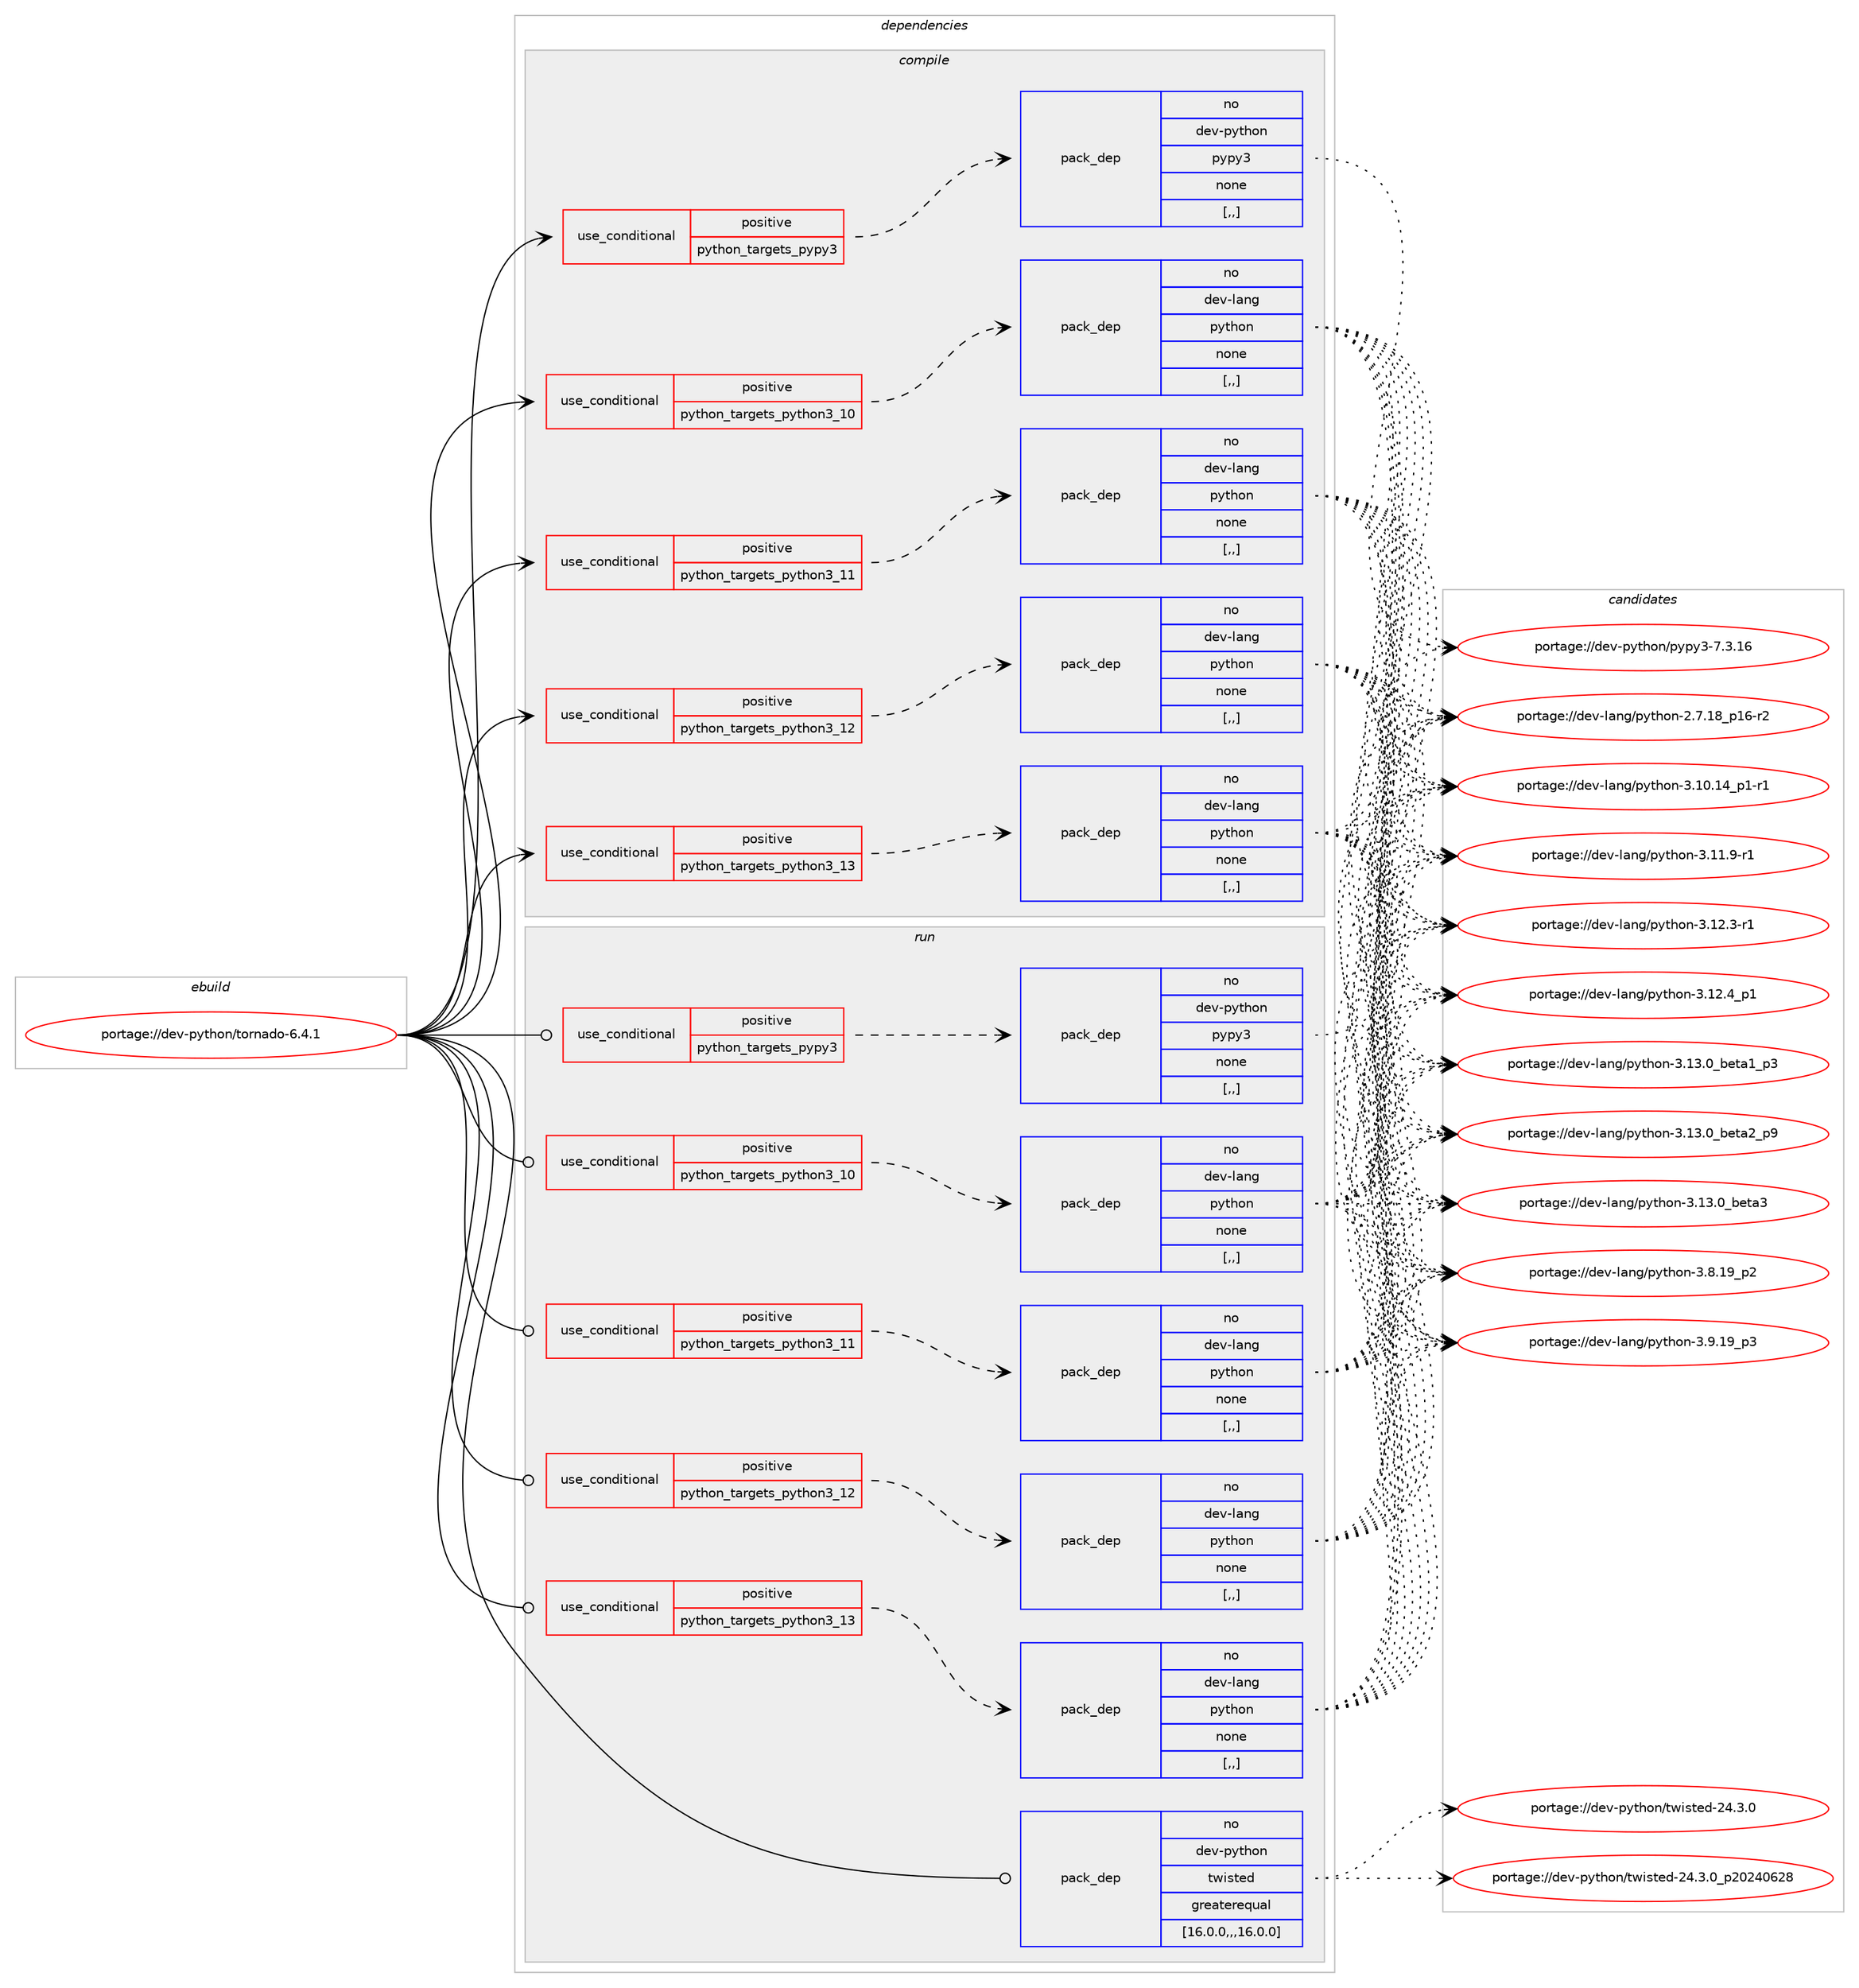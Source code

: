 digraph prolog {

# *************
# Graph options
# *************

newrank=true;
concentrate=true;
compound=true;
graph [rankdir=LR,fontname=Helvetica,fontsize=10,ranksep=1.5];#, ranksep=2.5, nodesep=0.2];
edge  [arrowhead=vee];
node  [fontname=Helvetica,fontsize=10];

# **********
# The ebuild
# **********

subgraph cluster_leftcol {
color=gray;
rank=same;
label=<<i>ebuild</i>>;
id [label="portage://dev-python/tornado-6.4.1", color=red, width=4, href="../dev-python/tornado-6.4.1.svg"];
}

# ****************
# The dependencies
# ****************

subgraph cluster_midcol {
color=gray;
label=<<i>dependencies</i>>;
subgraph cluster_compile {
fillcolor="#eeeeee";
style=filled;
label=<<i>compile</i>>;
subgraph cond39213 {
dependency161598 [label=<<TABLE BORDER="0" CELLBORDER="1" CELLSPACING="0" CELLPADDING="4"><TR><TD ROWSPAN="3" CELLPADDING="10">use_conditional</TD></TR><TR><TD>positive</TD></TR><TR><TD>python_targets_pypy3</TD></TR></TABLE>>, shape=none, color=red];
subgraph pack121147 {
dependency161599 [label=<<TABLE BORDER="0" CELLBORDER="1" CELLSPACING="0" CELLPADDING="4" WIDTH="220"><TR><TD ROWSPAN="6" CELLPADDING="30">pack_dep</TD></TR><TR><TD WIDTH="110">no</TD></TR><TR><TD>dev-python</TD></TR><TR><TD>pypy3</TD></TR><TR><TD>none</TD></TR><TR><TD>[,,]</TD></TR></TABLE>>, shape=none, color=blue];
}
dependency161598:e -> dependency161599:w [weight=20,style="dashed",arrowhead="vee"];
}
id:e -> dependency161598:w [weight=20,style="solid",arrowhead="vee"];
subgraph cond39214 {
dependency161600 [label=<<TABLE BORDER="0" CELLBORDER="1" CELLSPACING="0" CELLPADDING="4"><TR><TD ROWSPAN="3" CELLPADDING="10">use_conditional</TD></TR><TR><TD>positive</TD></TR><TR><TD>python_targets_python3_10</TD></TR></TABLE>>, shape=none, color=red];
subgraph pack121148 {
dependency161601 [label=<<TABLE BORDER="0" CELLBORDER="1" CELLSPACING="0" CELLPADDING="4" WIDTH="220"><TR><TD ROWSPAN="6" CELLPADDING="30">pack_dep</TD></TR><TR><TD WIDTH="110">no</TD></TR><TR><TD>dev-lang</TD></TR><TR><TD>python</TD></TR><TR><TD>none</TD></TR><TR><TD>[,,]</TD></TR></TABLE>>, shape=none, color=blue];
}
dependency161600:e -> dependency161601:w [weight=20,style="dashed",arrowhead="vee"];
}
id:e -> dependency161600:w [weight=20,style="solid",arrowhead="vee"];
subgraph cond39215 {
dependency161602 [label=<<TABLE BORDER="0" CELLBORDER="1" CELLSPACING="0" CELLPADDING="4"><TR><TD ROWSPAN="3" CELLPADDING="10">use_conditional</TD></TR><TR><TD>positive</TD></TR><TR><TD>python_targets_python3_11</TD></TR></TABLE>>, shape=none, color=red];
subgraph pack121149 {
dependency161603 [label=<<TABLE BORDER="0" CELLBORDER="1" CELLSPACING="0" CELLPADDING="4" WIDTH="220"><TR><TD ROWSPAN="6" CELLPADDING="30">pack_dep</TD></TR><TR><TD WIDTH="110">no</TD></TR><TR><TD>dev-lang</TD></TR><TR><TD>python</TD></TR><TR><TD>none</TD></TR><TR><TD>[,,]</TD></TR></TABLE>>, shape=none, color=blue];
}
dependency161602:e -> dependency161603:w [weight=20,style="dashed",arrowhead="vee"];
}
id:e -> dependency161602:w [weight=20,style="solid",arrowhead="vee"];
subgraph cond39216 {
dependency161604 [label=<<TABLE BORDER="0" CELLBORDER="1" CELLSPACING="0" CELLPADDING="4"><TR><TD ROWSPAN="3" CELLPADDING="10">use_conditional</TD></TR><TR><TD>positive</TD></TR><TR><TD>python_targets_python3_12</TD></TR></TABLE>>, shape=none, color=red];
subgraph pack121150 {
dependency161605 [label=<<TABLE BORDER="0" CELLBORDER="1" CELLSPACING="0" CELLPADDING="4" WIDTH="220"><TR><TD ROWSPAN="6" CELLPADDING="30">pack_dep</TD></TR><TR><TD WIDTH="110">no</TD></TR><TR><TD>dev-lang</TD></TR><TR><TD>python</TD></TR><TR><TD>none</TD></TR><TR><TD>[,,]</TD></TR></TABLE>>, shape=none, color=blue];
}
dependency161604:e -> dependency161605:w [weight=20,style="dashed",arrowhead="vee"];
}
id:e -> dependency161604:w [weight=20,style="solid",arrowhead="vee"];
subgraph cond39217 {
dependency161606 [label=<<TABLE BORDER="0" CELLBORDER="1" CELLSPACING="0" CELLPADDING="4"><TR><TD ROWSPAN="3" CELLPADDING="10">use_conditional</TD></TR><TR><TD>positive</TD></TR><TR><TD>python_targets_python3_13</TD></TR></TABLE>>, shape=none, color=red];
subgraph pack121151 {
dependency161607 [label=<<TABLE BORDER="0" CELLBORDER="1" CELLSPACING="0" CELLPADDING="4" WIDTH="220"><TR><TD ROWSPAN="6" CELLPADDING="30">pack_dep</TD></TR><TR><TD WIDTH="110">no</TD></TR><TR><TD>dev-lang</TD></TR><TR><TD>python</TD></TR><TR><TD>none</TD></TR><TR><TD>[,,]</TD></TR></TABLE>>, shape=none, color=blue];
}
dependency161606:e -> dependency161607:w [weight=20,style="dashed",arrowhead="vee"];
}
id:e -> dependency161606:w [weight=20,style="solid",arrowhead="vee"];
}
subgraph cluster_compileandrun {
fillcolor="#eeeeee";
style=filled;
label=<<i>compile and run</i>>;
}
subgraph cluster_run {
fillcolor="#eeeeee";
style=filled;
label=<<i>run</i>>;
subgraph cond39218 {
dependency161608 [label=<<TABLE BORDER="0" CELLBORDER="1" CELLSPACING="0" CELLPADDING="4"><TR><TD ROWSPAN="3" CELLPADDING="10">use_conditional</TD></TR><TR><TD>positive</TD></TR><TR><TD>python_targets_pypy3</TD></TR></TABLE>>, shape=none, color=red];
subgraph pack121152 {
dependency161609 [label=<<TABLE BORDER="0" CELLBORDER="1" CELLSPACING="0" CELLPADDING="4" WIDTH="220"><TR><TD ROWSPAN="6" CELLPADDING="30">pack_dep</TD></TR><TR><TD WIDTH="110">no</TD></TR><TR><TD>dev-python</TD></TR><TR><TD>pypy3</TD></TR><TR><TD>none</TD></TR><TR><TD>[,,]</TD></TR></TABLE>>, shape=none, color=blue];
}
dependency161608:e -> dependency161609:w [weight=20,style="dashed",arrowhead="vee"];
}
id:e -> dependency161608:w [weight=20,style="solid",arrowhead="odot"];
subgraph cond39219 {
dependency161610 [label=<<TABLE BORDER="0" CELLBORDER="1" CELLSPACING="0" CELLPADDING="4"><TR><TD ROWSPAN="3" CELLPADDING="10">use_conditional</TD></TR><TR><TD>positive</TD></TR><TR><TD>python_targets_python3_10</TD></TR></TABLE>>, shape=none, color=red];
subgraph pack121153 {
dependency161611 [label=<<TABLE BORDER="0" CELLBORDER="1" CELLSPACING="0" CELLPADDING="4" WIDTH="220"><TR><TD ROWSPAN="6" CELLPADDING="30">pack_dep</TD></TR><TR><TD WIDTH="110">no</TD></TR><TR><TD>dev-lang</TD></TR><TR><TD>python</TD></TR><TR><TD>none</TD></TR><TR><TD>[,,]</TD></TR></TABLE>>, shape=none, color=blue];
}
dependency161610:e -> dependency161611:w [weight=20,style="dashed",arrowhead="vee"];
}
id:e -> dependency161610:w [weight=20,style="solid",arrowhead="odot"];
subgraph cond39220 {
dependency161612 [label=<<TABLE BORDER="0" CELLBORDER="1" CELLSPACING="0" CELLPADDING="4"><TR><TD ROWSPAN="3" CELLPADDING="10">use_conditional</TD></TR><TR><TD>positive</TD></TR><TR><TD>python_targets_python3_11</TD></TR></TABLE>>, shape=none, color=red];
subgraph pack121154 {
dependency161613 [label=<<TABLE BORDER="0" CELLBORDER="1" CELLSPACING="0" CELLPADDING="4" WIDTH="220"><TR><TD ROWSPAN="6" CELLPADDING="30">pack_dep</TD></TR><TR><TD WIDTH="110">no</TD></TR><TR><TD>dev-lang</TD></TR><TR><TD>python</TD></TR><TR><TD>none</TD></TR><TR><TD>[,,]</TD></TR></TABLE>>, shape=none, color=blue];
}
dependency161612:e -> dependency161613:w [weight=20,style="dashed",arrowhead="vee"];
}
id:e -> dependency161612:w [weight=20,style="solid",arrowhead="odot"];
subgraph cond39221 {
dependency161614 [label=<<TABLE BORDER="0" CELLBORDER="1" CELLSPACING="0" CELLPADDING="4"><TR><TD ROWSPAN="3" CELLPADDING="10">use_conditional</TD></TR><TR><TD>positive</TD></TR><TR><TD>python_targets_python3_12</TD></TR></TABLE>>, shape=none, color=red];
subgraph pack121155 {
dependency161615 [label=<<TABLE BORDER="0" CELLBORDER="1" CELLSPACING="0" CELLPADDING="4" WIDTH="220"><TR><TD ROWSPAN="6" CELLPADDING="30">pack_dep</TD></TR><TR><TD WIDTH="110">no</TD></TR><TR><TD>dev-lang</TD></TR><TR><TD>python</TD></TR><TR><TD>none</TD></TR><TR><TD>[,,]</TD></TR></TABLE>>, shape=none, color=blue];
}
dependency161614:e -> dependency161615:w [weight=20,style="dashed",arrowhead="vee"];
}
id:e -> dependency161614:w [weight=20,style="solid",arrowhead="odot"];
subgraph cond39222 {
dependency161616 [label=<<TABLE BORDER="0" CELLBORDER="1" CELLSPACING="0" CELLPADDING="4"><TR><TD ROWSPAN="3" CELLPADDING="10">use_conditional</TD></TR><TR><TD>positive</TD></TR><TR><TD>python_targets_python3_13</TD></TR></TABLE>>, shape=none, color=red];
subgraph pack121156 {
dependency161617 [label=<<TABLE BORDER="0" CELLBORDER="1" CELLSPACING="0" CELLPADDING="4" WIDTH="220"><TR><TD ROWSPAN="6" CELLPADDING="30">pack_dep</TD></TR><TR><TD WIDTH="110">no</TD></TR><TR><TD>dev-lang</TD></TR><TR><TD>python</TD></TR><TR><TD>none</TD></TR><TR><TD>[,,]</TD></TR></TABLE>>, shape=none, color=blue];
}
dependency161616:e -> dependency161617:w [weight=20,style="dashed",arrowhead="vee"];
}
id:e -> dependency161616:w [weight=20,style="solid",arrowhead="odot"];
subgraph pack121157 {
dependency161618 [label=<<TABLE BORDER="0" CELLBORDER="1" CELLSPACING="0" CELLPADDING="4" WIDTH="220"><TR><TD ROWSPAN="6" CELLPADDING="30">pack_dep</TD></TR><TR><TD WIDTH="110">no</TD></TR><TR><TD>dev-python</TD></TR><TR><TD>twisted</TD></TR><TR><TD>greaterequal</TD></TR><TR><TD>[16.0.0,,,16.0.0]</TD></TR></TABLE>>, shape=none, color=blue];
}
id:e -> dependency161618:w [weight=20,style="solid",arrowhead="odot"];
}
}

# **************
# The candidates
# **************

subgraph cluster_choices {
rank=same;
color=gray;
label=<<i>candidates</i>>;

subgraph choice121147 {
color=black;
nodesep=1;
choice10010111845112121116104111110471121211121215145554651464954 [label="portage://dev-python/pypy3-7.3.16", color=red, width=4,href="../dev-python/pypy3-7.3.16.svg"];
dependency161599:e -> choice10010111845112121116104111110471121211121215145554651464954:w [style=dotted,weight="100"];
}
subgraph choice121148 {
color=black;
nodesep=1;
choice100101118451089711010347112121116104111110455046554649569511249544511450 [label="portage://dev-lang/python-2.7.18_p16-r2", color=red, width=4,href="../dev-lang/python-2.7.18_p16-r2.svg"];
choice100101118451089711010347112121116104111110455146494846495295112494511449 [label="portage://dev-lang/python-3.10.14_p1-r1", color=red, width=4,href="../dev-lang/python-3.10.14_p1-r1.svg"];
choice100101118451089711010347112121116104111110455146494946574511449 [label="portage://dev-lang/python-3.11.9-r1", color=red, width=4,href="../dev-lang/python-3.11.9-r1.svg"];
choice100101118451089711010347112121116104111110455146495046514511449 [label="portage://dev-lang/python-3.12.3-r1", color=red, width=4,href="../dev-lang/python-3.12.3-r1.svg"];
choice100101118451089711010347112121116104111110455146495046529511249 [label="portage://dev-lang/python-3.12.4_p1", color=red, width=4,href="../dev-lang/python-3.12.4_p1.svg"];
choice10010111845108971101034711212111610411111045514649514648959810111697499511251 [label="portage://dev-lang/python-3.13.0_beta1_p3", color=red, width=4,href="../dev-lang/python-3.13.0_beta1_p3.svg"];
choice10010111845108971101034711212111610411111045514649514648959810111697509511257 [label="portage://dev-lang/python-3.13.0_beta2_p9", color=red, width=4,href="../dev-lang/python-3.13.0_beta2_p9.svg"];
choice1001011184510897110103471121211161041111104551464951464895981011169751 [label="portage://dev-lang/python-3.13.0_beta3", color=red, width=4,href="../dev-lang/python-3.13.0_beta3.svg"];
choice100101118451089711010347112121116104111110455146564649579511250 [label="portage://dev-lang/python-3.8.19_p2", color=red, width=4,href="../dev-lang/python-3.8.19_p2.svg"];
choice100101118451089711010347112121116104111110455146574649579511251 [label="portage://dev-lang/python-3.9.19_p3", color=red, width=4,href="../dev-lang/python-3.9.19_p3.svg"];
dependency161601:e -> choice100101118451089711010347112121116104111110455046554649569511249544511450:w [style=dotted,weight="100"];
dependency161601:e -> choice100101118451089711010347112121116104111110455146494846495295112494511449:w [style=dotted,weight="100"];
dependency161601:e -> choice100101118451089711010347112121116104111110455146494946574511449:w [style=dotted,weight="100"];
dependency161601:e -> choice100101118451089711010347112121116104111110455146495046514511449:w [style=dotted,weight="100"];
dependency161601:e -> choice100101118451089711010347112121116104111110455146495046529511249:w [style=dotted,weight="100"];
dependency161601:e -> choice10010111845108971101034711212111610411111045514649514648959810111697499511251:w [style=dotted,weight="100"];
dependency161601:e -> choice10010111845108971101034711212111610411111045514649514648959810111697509511257:w [style=dotted,weight="100"];
dependency161601:e -> choice1001011184510897110103471121211161041111104551464951464895981011169751:w [style=dotted,weight="100"];
dependency161601:e -> choice100101118451089711010347112121116104111110455146564649579511250:w [style=dotted,weight="100"];
dependency161601:e -> choice100101118451089711010347112121116104111110455146574649579511251:w [style=dotted,weight="100"];
}
subgraph choice121149 {
color=black;
nodesep=1;
choice100101118451089711010347112121116104111110455046554649569511249544511450 [label="portage://dev-lang/python-2.7.18_p16-r2", color=red, width=4,href="../dev-lang/python-2.7.18_p16-r2.svg"];
choice100101118451089711010347112121116104111110455146494846495295112494511449 [label="portage://dev-lang/python-3.10.14_p1-r1", color=red, width=4,href="../dev-lang/python-3.10.14_p1-r1.svg"];
choice100101118451089711010347112121116104111110455146494946574511449 [label="portage://dev-lang/python-3.11.9-r1", color=red, width=4,href="../dev-lang/python-3.11.9-r1.svg"];
choice100101118451089711010347112121116104111110455146495046514511449 [label="portage://dev-lang/python-3.12.3-r1", color=red, width=4,href="../dev-lang/python-3.12.3-r1.svg"];
choice100101118451089711010347112121116104111110455146495046529511249 [label="portage://dev-lang/python-3.12.4_p1", color=red, width=4,href="../dev-lang/python-3.12.4_p1.svg"];
choice10010111845108971101034711212111610411111045514649514648959810111697499511251 [label="portage://dev-lang/python-3.13.0_beta1_p3", color=red, width=4,href="../dev-lang/python-3.13.0_beta1_p3.svg"];
choice10010111845108971101034711212111610411111045514649514648959810111697509511257 [label="portage://dev-lang/python-3.13.0_beta2_p9", color=red, width=4,href="../dev-lang/python-3.13.0_beta2_p9.svg"];
choice1001011184510897110103471121211161041111104551464951464895981011169751 [label="portage://dev-lang/python-3.13.0_beta3", color=red, width=4,href="../dev-lang/python-3.13.0_beta3.svg"];
choice100101118451089711010347112121116104111110455146564649579511250 [label="portage://dev-lang/python-3.8.19_p2", color=red, width=4,href="../dev-lang/python-3.8.19_p2.svg"];
choice100101118451089711010347112121116104111110455146574649579511251 [label="portage://dev-lang/python-3.9.19_p3", color=red, width=4,href="../dev-lang/python-3.9.19_p3.svg"];
dependency161603:e -> choice100101118451089711010347112121116104111110455046554649569511249544511450:w [style=dotted,weight="100"];
dependency161603:e -> choice100101118451089711010347112121116104111110455146494846495295112494511449:w [style=dotted,weight="100"];
dependency161603:e -> choice100101118451089711010347112121116104111110455146494946574511449:w [style=dotted,weight="100"];
dependency161603:e -> choice100101118451089711010347112121116104111110455146495046514511449:w [style=dotted,weight="100"];
dependency161603:e -> choice100101118451089711010347112121116104111110455146495046529511249:w [style=dotted,weight="100"];
dependency161603:e -> choice10010111845108971101034711212111610411111045514649514648959810111697499511251:w [style=dotted,weight="100"];
dependency161603:e -> choice10010111845108971101034711212111610411111045514649514648959810111697509511257:w [style=dotted,weight="100"];
dependency161603:e -> choice1001011184510897110103471121211161041111104551464951464895981011169751:w [style=dotted,weight="100"];
dependency161603:e -> choice100101118451089711010347112121116104111110455146564649579511250:w [style=dotted,weight="100"];
dependency161603:e -> choice100101118451089711010347112121116104111110455146574649579511251:w [style=dotted,weight="100"];
}
subgraph choice121150 {
color=black;
nodesep=1;
choice100101118451089711010347112121116104111110455046554649569511249544511450 [label="portage://dev-lang/python-2.7.18_p16-r2", color=red, width=4,href="../dev-lang/python-2.7.18_p16-r2.svg"];
choice100101118451089711010347112121116104111110455146494846495295112494511449 [label="portage://dev-lang/python-3.10.14_p1-r1", color=red, width=4,href="../dev-lang/python-3.10.14_p1-r1.svg"];
choice100101118451089711010347112121116104111110455146494946574511449 [label="portage://dev-lang/python-3.11.9-r1", color=red, width=4,href="../dev-lang/python-3.11.9-r1.svg"];
choice100101118451089711010347112121116104111110455146495046514511449 [label="portage://dev-lang/python-3.12.3-r1", color=red, width=4,href="../dev-lang/python-3.12.3-r1.svg"];
choice100101118451089711010347112121116104111110455146495046529511249 [label="portage://dev-lang/python-3.12.4_p1", color=red, width=4,href="../dev-lang/python-3.12.4_p1.svg"];
choice10010111845108971101034711212111610411111045514649514648959810111697499511251 [label="portage://dev-lang/python-3.13.0_beta1_p3", color=red, width=4,href="../dev-lang/python-3.13.0_beta1_p3.svg"];
choice10010111845108971101034711212111610411111045514649514648959810111697509511257 [label="portage://dev-lang/python-3.13.0_beta2_p9", color=red, width=4,href="../dev-lang/python-3.13.0_beta2_p9.svg"];
choice1001011184510897110103471121211161041111104551464951464895981011169751 [label="portage://dev-lang/python-3.13.0_beta3", color=red, width=4,href="../dev-lang/python-3.13.0_beta3.svg"];
choice100101118451089711010347112121116104111110455146564649579511250 [label="portage://dev-lang/python-3.8.19_p2", color=red, width=4,href="../dev-lang/python-3.8.19_p2.svg"];
choice100101118451089711010347112121116104111110455146574649579511251 [label="portage://dev-lang/python-3.9.19_p3", color=red, width=4,href="../dev-lang/python-3.9.19_p3.svg"];
dependency161605:e -> choice100101118451089711010347112121116104111110455046554649569511249544511450:w [style=dotted,weight="100"];
dependency161605:e -> choice100101118451089711010347112121116104111110455146494846495295112494511449:w [style=dotted,weight="100"];
dependency161605:e -> choice100101118451089711010347112121116104111110455146494946574511449:w [style=dotted,weight="100"];
dependency161605:e -> choice100101118451089711010347112121116104111110455146495046514511449:w [style=dotted,weight="100"];
dependency161605:e -> choice100101118451089711010347112121116104111110455146495046529511249:w [style=dotted,weight="100"];
dependency161605:e -> choice10010111845108971101034711212111610411111045514649514648959810111697499511251:w [style=dotted,weight="100"];
dependency161605:e -> choice10010111845108971101034711212111610411111045514649514648959810111697509511257:w [style=dotted,weight="100"];
dependency161605:e -> choice1001011184510897110103471121211161041111104551464951464895981011169751:w [style=dotted,weight="100"];
dependency161605:e -> choice100101118451089711010347112121116104111110455146564649579511250:w [style=dotted,weight="100"];
dependency161605:e -> choice100101118451089711010347112121116104111110455146574649579511251:w [style=dotted,weight="100"];
}
subgraph choice121151 {
color=black;
nodesep=1;
choice100101118451089711010347112121116104111110455046554649569511249544511450 [label="portage://dev-lang/python-2.7.18_p16-r2", color=red, width=4,href="../dev-lang/python-2.7.18_p16-r2.svg"];
choice100101118451089711010347112121116104111110455146494846495295112494511449 [label="portage://dev-lang/python-3.10.14_p1-r1", color=red, width=4,href="../dev-lang/python-3.10.14_p1-r1.svg"];
choice100101118451089711010347112121116104111110455146494946574511449 [label="portage://dev-lang/python-3.11.9-r1", color=red, width=4,href="../dev-lang/python-3.11.9-r1.svg"];
choice100101118451089711010347112121116104111110455146495046514511449 [label="portage://dev-lang/python-3.12.3-r1", color=red, width=4,href="../dev-lang/python-3.12.3-r1.svg"];
choice100101118451089711010347112121116104111110455146495046529511249 [label="portage://dev-lang/python-3.12.4_p1", color=red, width=4,href="../dev-lang/python-3.12.4_p1.svg"];
choice10010111845108971101034711212111610411111045514649514648959810111697499511251 [label="portage://dev-lang/python-3.13.0_beta1_p3", color=red, width=4,href="../dev-lang/python-3.13.0_beta1_p3.svg"];
choice10010111845108971101034711212111610411111045514649514648959810111697509511257 [label="portage://dev-lang/python-3.13.0_beta2_p9", color=red, width=4,href="../dev-lang/python-3.13.0_beta2_p9.svg"];
choice1001011184510897110103471121211161041111104551464951464895981011169751 [label="portage://dev-lang/python-3.13.0_beta3", color=red, width=4,href="../dev-lang/python-3.13.0_beta3.svg"];
choice100101118451089711010347112121116104111110455146564649579511250 [label="portage://dev-lang/python-3.8.19_p2", color=red, width=4,href="../dev-lang/python-3.8.19_p2.svg"];
choice100101118451089711010347112121116104111110455146574649579511251 [label="portage://dev-lang/python-3.9.19_p3", color=red, width=4,href="../dev-lang/python-3.9.19_p3.svg"];
dependency161607:e -> choice100101118451089711010347112121116104111110455046554649569511249544511450:w [style=dotted,weight="100"];
dependency161607:e -> choice100101118451089711010347112121116104111110455146494846495295112494511449:w [style=dotted,weight="100"];
dependency161607:e -> choice100101118451089711010347112121116104111110455146494946574511449:w [style=dotted,weight="100"];
dependency161607:e -> choice100101118451089711010347112121116104111110455146495046514511449:w [style=dotted,weight="100"];
dependency161607:e -> choice100101118451089711010347112121116104111110455146495046529511249:w [style=dotted,weight="100"];
dependency161607:e -> choice10010111845108971101034711212111610411111045514649514648959810111697499511251:w [style=dotted,weight="100"];
dependency161607:e -> choice10010111845108971101034711212111610411111045514649514648959810111697509511257:w [style=dotted,weight="100"];
dependency161607:e -> choice1001011184510897110103471121211161041111104551464951464895981011169751:w [style=dotted,weight="100"];
dependency161607:e -> choice100101118451089711010347112121116104111110455146564649579511250:w [style=dotted,weight="100"];
dependency161607:e -> choice100101118451089711010347112121116104111110455146574649579511251:w [style=dotted,weight="100"];
}
subgraph choice121152 {
color=black;
nodesep=1;
choice10010111845112121116104111110471121211121215145554651464954 [label="portage://dev-python/pypy3-7.3.16", color=red, width=4,href="../dev-python/pypy3-7.3.16.svg"];
dependency161609:e -> choice10010111845112121116104111110471121211121215145554651464954:w [style=dotted,weight="100"];
}
subgraph choice121153 {
color=black;
nodesep=1;
choice100101118451089711010347112121116104111110455046554649569511249544511450 [label="portage://dev-lang/python-2.7.18_p16-r2", color=red, width=4,href="../dev-lang/python-2.7.18_p16-r2.svg"];
choice100101118451089711010347112121116104111110455146494846495295112494511449 [label="portage://dev-lang/python-3.10.14_p1-r1", color=red, width=4,href="../dev-lang/python-3.10.14_p1-r1.svg"];
choice100101118451089711010347112121116104111110455146494946574511449 [label="portage://dev-lang/python-3.11.9-r1", color=red, width=4,href="../dev-lang/python-3.11.9-r1.svg"];
choice100101118451089711010347112121116104111110455146495046514511449 [label="portage://dev-lang/python-3.12.3-r1", color=red, width=4,href="../dev-lang/python-3.12.3-r1.svg"];
choice100101118451089711010347112121116104111110455146495046529511249 [label="portage://dev-lang/python-3.12.4_p1", color=red, width=4,href="../dev-lang/python-3.12.4_p1.svg"];
choice10010111845108971101034711212111610411111045514649514648959810111697499511251 [label="portage://dev-lang/python-3.13.0_beta1_p3", color=red, width=4,href="../dev-lang/python-3.13.0_beta1_p3.svg"];
choice10010111845108971101034711212111610411111045514649514648959810111697509511257 [label="portage://dev-lang/python-3.13.0_beta2_p9", color=red, width=4,href="../dev-lang/python-3.13.0_beta2_p9.svg"];
choice1001011184510897110103471121211161041111104551464951464895981011169751 [label="portage://dev-lang/python-3.13.0_beta3", color=red, width=4,href="../dev-lang/python-3.13.0_beta3.svg"];
choice100101118451089711010347112121116104111110455146564649579511250 [label="portage://dev-lang/python-3.8.19_p2", color=red, width=4,href="../dev-lang/python-3.8.19_p2.svg"];
choice100101118451089711010347112121116104111110455146574649579511251 [label="portage://dev-lang/python-3.9.19_p3", color=red, width=4,href="../dev-lang/python-3.9.19_p3.svg"];
dependency161611:e -> choice100101118451089711010347112121116104111110455046554649569511249544511450:w [style=dotted,weight="100"];
dependency161611:e -> choice100101118451089711010347112121116104111110455146494846495295112494511449:w [style=dotted,weight="100"];
dependency161611:e -> choice100101118451089711010347112121116104111110455146494946574511449:w [style=dotted,weight="100"];
dependency161611:e -> choice100101118451089711010347112121116104111110455146495046514511449:w [style=dotted,weight="100"];
dependency161611:e -> choice100101118451089711010347112121116104111110455146495046529511249:w [style=dotted,weight="100"];
dependency161611:e -> choice10010111845108971101034711212111610411111045514649514648959810111697499511251:w [style=dotted,weight="100"];
dependency161611:e -> choice10010111845108971101034711212111610411111045514649514648959810111697509511257:w [style=dotted,weight="100"];
dependency161611:e -> choice1001011184510897110103471121211161041111104551464951464895981011169751:w [style=dotted,weight="100"];
dependency161611:e -> choice100101118451089711010347112121116104111110455146564649579511250:w [style=dotted,weight="100"];
dependency161611:e -> choice100101118451089711010347112121116104111110455146574649579511251:w [style=dotted,weight="100"];
}
subgraph choice121154 {
color=black;
nodesep=1;
choice100101118451089711010347112121116104111110455046554649569511249544511450 [label="portage://dev-lang/python-2.7.18_p16-r2", color=red, width=4,href="../dev-lang/python-2.7.18_p16-r2.svg"];
choice100101118451089711010347112121116104111110455146494846495295112494511449 [label="portage://dev-lang/python-3.10.14_p1-r1", color=red, width=4,href="../dev-lang/python-3.10.14_p1-r1.svg"];
choice100101118451089711010347112121116104111110455146494946574511449 [label="portage://dev-lang/python-3.11.9-r1", color=red, width=4,href="../dev-lang/python-3.11.9-r1.svg"];
choice100101118451089711010347112121116104111110455146495046514511449 [label="portage://dev-lang/python-3.12.3-r1", color=red, width=4,href="../dev-lang/python-3.12.3-r1.svg"];
choice100101118451089711010347112121116104111110455146495046529511249 [label="portage://dev-lang/python-3.12.4_p1", color=red, width=4,href="../dev-lang/python-3.12.4_p1.svg"];
choice10010111845108971101034711212111610411111045514649514648959810111697499511251 [label="portage://dev-lang/python-3.13.0_beta1_p3", color=red, width=4,href="../dev-lang/python-3.13.0_beta1_p3.svg"];
choice10010111845108971101034711212111610411111045514649514648959810111697509511257 [label="portage://dev-lang/python-3.13.0_beta2_p9", color=red, width=4,href="../dev-lang/python-3.13.0_beta2_p9.svg"];
choice1001011184510897110103471121211161041111104551464951464895981011169751 [label="portage://dev-lang/python-3.13.0_beta3", color=red, width=4,href="../dev-lang/python-3.13.0_beta3.svg"];
choice100101118451089711010347112121116104111110455146564649579511250 [label="portage://dev-lang/python-3.8.19_p2", color=red, width=4,href="../dev-lang/python-3.8.19_p2.svg"];
choice100101118451089711010347112121116104111110455146574649579511251 [label="portage://dev-lang/python-3.9.19_p3", color=red, width=4,href="../dev-lang/python-3.9.19_p3.svg"];
dependency161613:e -> choice100101118451089711010347112121116104111110455046554649569511249544511450:w [style=dotted,weight="100"];
dependency161613:e -> choice100101118451089711010347112121116104111110455146494846495295112494511449:w [style=dotted,weight="100"];
dependency161613:e -> choice100101118451089711010347112121116104111110455146494946574511449:w [style=dotted,weight="100"];
dependency161613:e -> choice100101118451089711010347112121116104111110455146495046514511449:w [style=dotted,weight="100"];
dependency161613:e -> choice100101118451089711010347112121116104111110455146495046529511249:w [style=dotted,weight="100"];
dependency161613:e -> choice10010111845108971101034711212111610411111045514649514648959810111697499511251:w [style=dotted,weight="100"];
dependency161613:e -> choice10010111845108971101034711212111610411111045514649514648959810111697509511257:w [style=dotted,weight="100"];
dependency161613:e -> choice1001011184510897110103471121211161041111104551464951464895981011169751:w [style=dotted,weight="100"];
dependency161613:e -> choice100101118451089711010347112121116104111110455146564649579511250:w [style=dotted,weight="100"];
dependency161613:e -> choice100101118451089711010347112121116104111110455146574649579511251:w [style=dotted,weight="100"];
}
subgraph choice121155 {
color=black;
nodesep=1;
choice100101118451089711010347112121116104111110455046554649569511249544511450 [label="portage://dev-lang/python-2.7.18_p16-r2", color=red, width=4,href="../dev-lang/python-2.7.18_p16-r2.svg"];
choice100101118451089711010347112121116104111110455146494846495295112494511449 [label="portage://dev-lang/python-3.10.14_p1-r1", color=red, width=4,href="../dev-lang/python-3.10.14_p1-r1.svg"];
choice100101118451089711010347112121116104111110455146494946574511449 [label="portage://dev-lang/python-3.11.9-r1", color=red, width=4,href="../dev-lang/python-3.11.9-r1.svg"];
choice100101118451089711010347112121116104111110455146495046514511449 [label="portage://dev-lang/python-3.12.3-r1", color=red, width=4,href="../dev-lang/python-3.12.3-r1.svg"];
choice100101118451089711010347112121116104111110455146495046529511249 [label="portage://dev-lang/python-3.12.4_p1", color=red, width=4,href="../dev-lang/python-3.12.4_p1.svg"];
choice10010111845108971101034711212111610411111045514649514648959810111697499511251 [label="portage://dev-lang/python-3.13.0_beta1_p3", color=red, width=4,href="../dev-lang/python-3.13.0_beta1_p3.svg"];
choice10010111845108971101034711212111610411111045514649514648959810111697509511257 [label="portage://dev-lang/python-3.13.0_beta2_p9", color=red, width=4,href="../dev-lang/python-3.13.0_beta2_p9.svg"];
choice1001011184510897110103471121211161041111104551464951464895981011169751 [label="portage://dev-lang/python-3.13.0_beta3", color=red, width=4,href="../dev-lang/python-3.13.0_beta3.svg"];
choice100101118451089711010347112121116104111110455146564649579511250 [label="portage://dev-lang/python-3.8.19_p2", color=red, width=4,href="../dev-lang/python-3.8.19_p2.svg"];
choice100101118451089711010347112121116104111110455146574649579511251 [label="portage://dev-lang/python-3.9.19_p3", color=red, width=4,href="../dev-lang/python-3.9.19_p3.svg"];
dependency161615:e -> choice100101118451089711010347112121116104111110455046554649569511249544511450:w [style=dotted,weight="100"];
dependency161615:e -> choice100101118451089711010347112121116104111110455146494846495295112494511449:w [style=dotted,weight="100"];
dependency161615:e -> choice100101118451089711010347112121116104111110455146494946574511449:w [style=dotted,weight="100"];
dependency161615:e -> choice100101118451089711010347112121116104111110455146495046514511449:w [style=dotted,weight="100"];
dependency161615:e -> choice100101118451089711010347112121116104111110455146495046529511249:w [style=dotted,weight="100"];
dependency161615:e -> choice10010111845108971101034711212111610411111045514649514648959810111697499511251:w [style=dotted,weight="100"];
dependency161615:e -> choice10010111845108971101034711212111610411111045514649514648959810111697509511257:w [style=dotted,weight="100"];
dependency161615:e -> choice1001011184510897110103471121211161041111104551464951464895981011169751:w [style=dotted,weight="100"];
dependency161615:e -> choice100101118451089711010347112121116104111110455146564649579511250:w [style=dotted,weight="100"];
dependency161615:e -> choice100101118451089711010347112121116104111110455146574649579511251:w [style=dotted,weight="100"];
}
subgraph choice121156 {
color=black;
nodesep=1;
choice100101118451089711010347112121116104111110455046554649569511249544511450 [label="portage://dev-lang/python-2.7.18_p16-r2", color=red, width=4,href="../dev-lang/python-2.7.18_p16-r2.svg"];
choice100101118451089711010347112121116104111110455146494846495295112494511449 [label="portage://dev-lang/python-3.10.14_p1-r1", color=red, width=4,href="../dev-lang/python-3.10.14_p1-r1.svg"];
choice100101118451089711010347112121116104111110455146494946574511449 [label="portage://dev-lang/python-3.11.9-r1", color=red, width=4,href="../dev-lang/python-3.11.9-r1.svg"];
choice100101118451089711010347112121116104111110455146495046514511449 [label="portage://dev-lang/python-3.12.3-r1", color=red, width=4,href="../dev-lang/python-3.12.3-r1.svg"];
choice100101118451089711010347112121116104111110455146495046529511249 [label="portage://dev-lang/python-3.12.4_p1", color=red, width=4,href="../dev-lang/python-3.12.4_p1.svg"];
choice10010111845108971101034711212111610411111045514649514648959810111697499511251 [label="portage://dev-lang/python-3.13.0_beta1_p3", color=red, width=4,href="../dev-lang/python-3.13.0_beta1_p3.svg"];
choice10010111845108971101034711212111610411111045514649514648959810111697509511257 [label="portage://dev-lang/python-3.13.0_beta2_p9", color=red, width=4,href="../dev-lang/python-3.13.0_beta2_p9.svg"];
choice1001011184510897110103471121211161041111104551464951464895981011169751 [label="portage://dev-lang/python-3.13.0_beta3", color=red, width=4,href="../dev-lang/python-3.13.0_beta3.svg"];
choice100101118451089711010347112121116104111110455146564649579511250 [label="portage://dev-lang/python-3.8.19_p2", color=red, width=4,href="../dev-lang/python-3.8.19_p2.svg"];
choice100101118451089711010347112121116104111110455146574649579511251 [label="portage://dev-lang/python-3.9.19_p3", color=red, width=4,href="../dev-lang/python-3.9.19_p3.svg"];
dependency161617:e -> choice100101118451089711010347112121116104111110455046554649569511249544511450:w [style=dotted,weight="100"];
dependency161617:e -> choice100101118451089711010347112121116104111110455146494846495295112494511449:w [style=dotted,weight="100"];
dependency161617:e -> choice100101118451089711010347112121116104111110455146494946574511449:w [style=dotted,weight="100"];
dependency161617:e -> choice100101118451089711010347112121116104111110455146495046514511449:w [style=dotted,weight="100"];
dependency161617:e -> choice100101118451089711010347112121116104111110455146495046529511249:w [style=dotted,weight="100"];
dependency161617:e -> choice10010111845108971101034711212111610411111045514649514648959810111697499511251:w [style=dotted,weight="100"];
dependency161617:e -> choice10010111845108971101034711212111610411111045514649514648959810111697509511257:w [style=dotted,weight="100"];
dependency161617:e -> choice1001011184510897110103471121211161041111104551464951464895981011169751:w [style=dotted,weight="100"];
dependency161617:e -> choice100101118451089711010347112121116104111110455146564649579511250:w [style=dotted,weight="100"];
dependency161617:e -> choice100101118451089711010347112121116104111110455146574649579511251:w [style=dotted,weight="100"];
}
subgraph choice121157 {
color=black;
nodesep=1;
choice100101118451121211161041111104711611910511511610110045505246514648 [label="portage://dev-python/twisted-24.3.0", color=red, width=4,href="../dev-python/twisted-24.3.0.svg"];
choice100101118451121211161041111104711611910511511610110045505246514648951125048505248545056 [label="portage://dev-python/twisted-24.3.0_p20240628", color=red, width=4,href="../dev-python/twisted-24.3.0_p20240628.svg"];
dependency161618:e -> choice100101118451121211161041111104711611910511511610110045505246514648:w [style=dotted,weight="100"];
dependency161618:e -> choice100101118451121211161041111104711611910511511610110045505246514648951125048505248545056:w [style=dotted,weight="100"];
}
}

}
